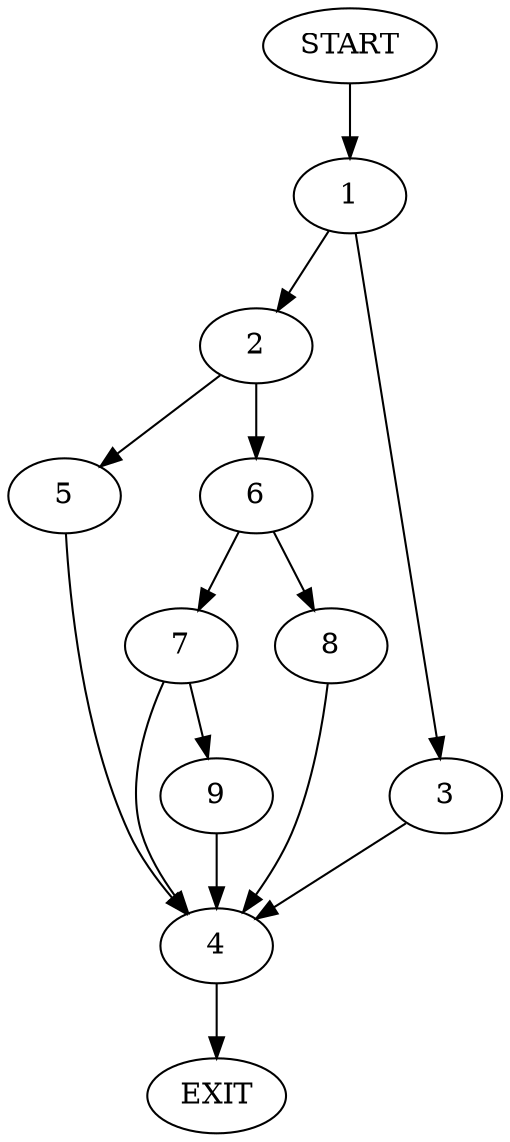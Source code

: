 digraph {
0 [label="START"]
10 [label="EXIT"]
0 -> 1
1 -> 2
1 -> 3
3 -> 4
2 -> 5
2 -> 6
4 -> 10
5 -> 4
6 -> 7
6 -> 8
7 -> 9
7 -> 4
8 -> 4
9 -> 4
}
